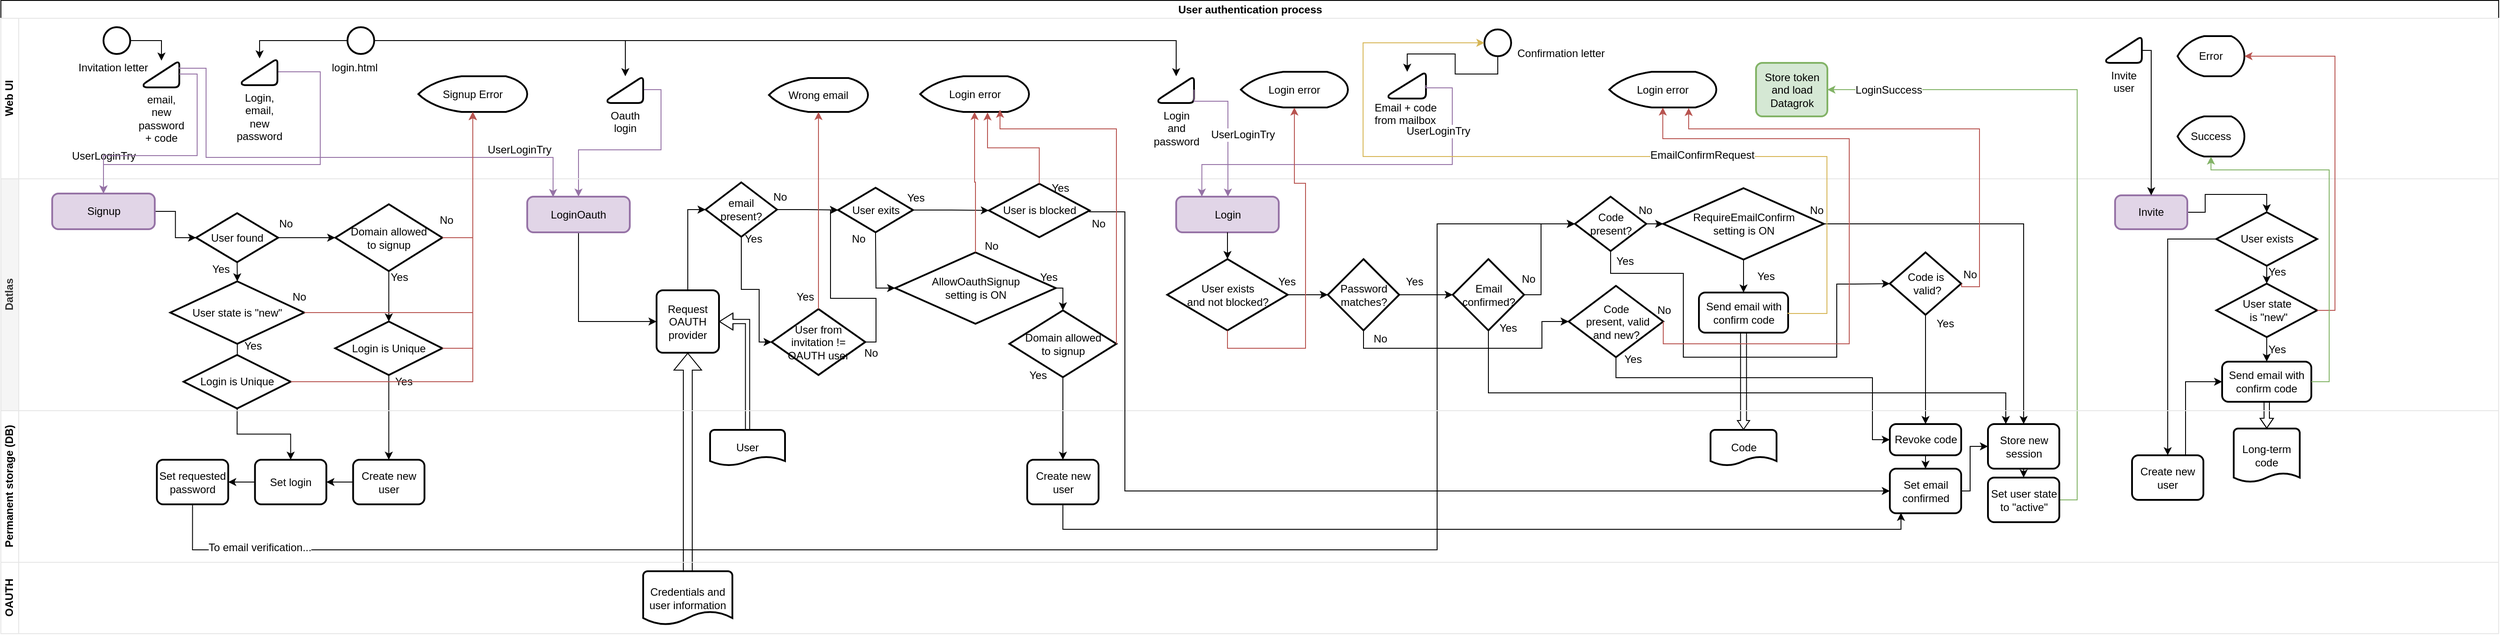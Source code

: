 <mxfile version="11.2.3" type="device" pages="1"><diagram id="30E5gdnTYQODTSzQBsx7" name="Page-1"><mxGraphModel dx="2262" dy="2509" grid="1" gridSize="10" guides="1" tooltips="1" connect="1" arrows="1" fold="1" page="1" pageScale="1" pageWidth="827" pageHeight="1169" math="0" shadow="0"><root><mxCell id="0"/><mxCell id="1" parent="0"/><mxCell id="bkHl1oUOKWJkQshfugv4-139" value="User authentication process" style="swimlane;html=1;childLayout=stackLayout;resizeParent=1;resizeParentMax=0;horizontal=1;startSize=20;horizontalStack=0;" vertex="1" parent="1"><mxGeometry x="10" y="-2.5" width="2800" height="710" as="geometry"/></mxCell><mxCell id="bkHl1oUOKWJkQshfugv4-172" style="edgeStyle=orthogonalEdgeStyle;rounded=0;orthogonalLoop=1;jettySize=auto;html=1;exitX=1;exitY=0.5;exitDx=0;exitDy=0;fillColor=#e1d5e7;strokeColor=#9673a6;entryX=0.5;entryY=0;entryDx=0;entryDy=0;" edge="1" parent="bkHl1oUOKWJkQshfugv4-139" source="bkHl1oUOKWJkQshfugv4-155" target="bkHl1oUOKWJkQshfugv4-170"><mxGeometry relative="1" as="geometry"><mxPoint x="780" y="220" as="targetPoint"/><Array as="points"><mxPoint x="358" y="80"/><mxPoint x="358" y="184"/><mxPoint x="115" y="184"/></Array></mxGeometry></mxCell><mxCell id="bkHl1oUOKWJkQshfugv4-215" value="UserLoginTry" style="text;html=1;resizable=0;points=[];align=center;verticalAlign=middle;labelBackgroundColor=#ffffff;" vertex="1" connectable="0" parent="bkHl1oUOKWJkQshfugv4-172"><mxGeometry x="0.498" y="-1" relative="1" as="geometry"><mxPoint x="-75.5" y="-8.5" as="offset"/></mxGeometry></mxCell><mxCell id="bkHl1oUOKWJkQshfugv4-171" style="edgeStyle=orthogonalEdgeStyle;rounded=0;orthogonalLoop=1;jettySize=auto;html=1;exitX=1;exitY=0.5;exitDx=0;exitDy=0;entryX=0.5;entryY=0;entryDx=0;entryDy=0;fillColor=#e1d5e7;strokeColor=#9673a6;" edge="1" parent="bkHl1oUOKWJkQshfugv4-139" source="bkHl1oUOKWJkQshfugv4-153" target="bkHl1oUOKWJkQshfugv4-169"><mxGeometry relative="1" as="geometry"/></mxCell><mxCell id="bkHl1oUOKWJkQshfugv4-214" value="UserLoginTry" style="text;html=1;resizable=0;points=[];align=center;verticalAlign=middle;labelBackgroundColor=#ffffff;" vertex="1" connectable="0" parent="bkHl1oUOKWJkQshfugv4-171"><mxGeometry x="0.553" y="-2" relative="1" as="geometry"><mxPoint x="-65" y="-1" as="offset"/></mxGeometry></mxCell><mxCell id="bkHl1oUOKWJkQshfugv4-550" style="edgeStyle=orthogonalEdgeStyle;rounded=0;orthogonalLoop=1;jettySize=auto;html=1;exitX=0.5;exitY=1;exitDx=0;exitDy=0;entryX=0;entryY=0.5;entryDx=0;entryDy=0;entryPerimeter=0;" edge="1" parent="bkHl1oUOKWJkQshfugv4-139" source="bkHl1oUOKWJkQshfugv4-454" target="bkHl1oUOKWJkQshfugv4-479"><mxGeometry relative="1" as="geometry"><mxPoint x="1293" y="260" as="targetPoint"/><Array as="points"><mxPoint x="215" y="616"/><mxPoint x="1610" y="616"/><mxPoint x="1610" y="251"/></Array></mxGeometry></mxCell><mxCell id="bkHl1oUOKWJkQshfugv4-791" value="To email verification..." style="text;html=1;resizable=0;points=[];align=center;verticalAlign=middle;labelBackgroundColor=#ffffff;" vertex="1" connectable="0" parent="bkHl1oUOKWJkQshfugv4-550"><mxGeometry x="-0.948" y="28" relative="1" as="geometry"><mxPoint x="75" y="25" as="offset"/></mxGeometry></mxCell><mxCell id="bkHl1oUOKWJkQshfugv4-617" style="edgeStyle=orthogonalEdgeStyle;rounded=0;orthogonalLoop=1;jettySize=auto;html=1;exitX=0.5;exitY=1;exitDx=0;exitDy=0;exitPerimeter=0;" edge="1" parent="bkHl1oUOKWJkQshfugv4-139" source="bkHl1oUOKWJkQshfugv4-613" target="bkHl1oUOKWJkQshfugv4-401"><mxGeometry relative="1" as="geometry"/></mxCell><mxCell id="bkHl1oUOKWJkQshfugv4-623" style="edgeStyle=orthogonalEdgeStyle;rounded=0;orthogonalLoop=1;jettySize=auto;html=1;exitX=0.5;exitY=1;exitDx=0;exitDy=0;exitPerimeter=0;entryX=0.5;entryY=0;entryDx=0;entryDy=0;" edge="1" parent="bkHl1oUOKWJkQshfugv4-139" source="bkHl1oUOKWJkQshfugv4-621" target="bkHl1oUOKWJkQshfugv4-618"><mxGeometry relative="1" as="geometry"/></mxCell><mxCell id="bkHl1oUOKWJkQshfugv4-258" style="edgeStyle=orthogonalEdgeStyle;rounded=0;orthogonalLoop=1;jettySize=auto;html=1;entryX=1;entryY=0.5;entryDx=0;entryDy=0;shape=flexArrow;endWidth=13.287;endSize=4.706;width=4.706;" edge="1" parent="bkHl1oUOKWJkQshfugv4-139" source="bkHl1oUOKWJkQshfugv4-257" target="bkHl1oUOKWJkQshfugv4-320"><mxGeometry relative="1" as="geometry"><mxPoint x="970.5" y="420" as="sourcePoint"/><Array as="points"><mxPoint x="837" y="360"/></Array></mxGeometry></mxCell><mxCell id="bkHl1oUOKWJkQshfugv4-652" style="edgeStyle=orthogonalEdgeStyle;rounded=0;orthogonalLoop=1;jettySize=auto;html=1;exitX=0.5;exitY=1;exitDx=0;exitDy=0;exitPerimeter=0;entryX=0.5;entryY=0;entryDx=0;entryDy=0;" edge="1" parent="bkHl1oUOKWJkQshfugv4-139" source="bkHl1oUOKWJkQshfugv4-650" target="bkHl1oUOKWJkQshfugv4-332"><mxGeometry relative="1" as="geometry"/></mxCell><mxCell id="bkHl1oUOKWJkQshfugv4-324" style="edgeStyle=orthogonalEdgeStyle;rounded=0;orthogonalLoop=1;jettySize=auto;html=1;entryX=0.5;entryY=1;entryDx=0;entryDy=0;shape=flexArrow;" edge="1" parent="bkHl1oUOKWJkQshfugv4-139" source="bkHl1oUOKWJkQshfugv4-323" target="bkHl1oUOKWJkQshfugv4-320"><mxGeometry relative="1" as="geometry"/></mxCell><mxCell id="bkHl1oUOKWJkQshfugv4-140" value="Web UI" style="swimlane;html=1;startSize=20;horizontal=0;strokeColor=#E6E6E6;" vertex="1" parent="bkHl1oUOKWJkQshfugv4-139"><mxGeometry y="20" width="2800" height="180" as="geometry"/></mxCell><mxCell id="bkHl1oUOKWJkQshfugv4-151" style="edgeStyle=orthogonalEdgeStyle;rounded=0;orthogonalLoop=1;jettySize=auto;html=1;exitX=1;exitY=0.5;exitDx=0;exitDy=0;exitPerimeter=0;entryX=0.5;entryY=0;entryDx=0;entryDy=0;" edge="1" parent="bkHl1oUOKWJkQshfugv4-140" source="bkHl1oUOKWJkQshfugv4-148" target="bkHl1oUOKWJkQshfugv4-152"><mxGeometry relative="1" as="geometry"><mxPoint x="549" y="75" as="targetPoint"/></mxGeometry></mxCell><mxCell id="bkHl1oUOKWJkQshfugv4-159" style="edgeStyle=orthogonalEdgeStyle;rounded=0;orthogonalLoop=1;jettySize=auto;html=1;exitX=1;exitY=0.5;exitDx=0;exitDy=0;exitPerimeter=0;" edge="1" parent="bkHl1oUOKWJkQshfugv4-140" source="bkHl1oUOKWJkQshfugv4-148" target="bkHl1oUOKWJkQshfugv4-153"><mxGeometry relative="1" as="geometry"/></mxCell><mxCell id="bkHl1oUOKWJkQshfugv4-634" style="edgeStyle=orthogonalEdgeStyle;rounded=0;orthogonalLoop=1;jettySize=auto;html=1;exitX=0;exitY=0.5;exitDx=0;exitDy=0;exitPerimeter=0;entryX=0.5;entryY=0;entryDx=0;entryDy=0;" edge="1" parent="bkHl1oUOKWJkQshfugv4-140" source="bkHl1oUOKWJkQshfugv4-148" target="bkHl1oUOKWJkQshfugv4-155"><mxGeometry relative="1" as="geometry"/></mxCell><mxCell id="bkHl1oUOKWJkQshfugv4-148" value="" style="strokeWidth=2;html=1;shape=mxgraph.flowchart.start_2;whiteSpace=wrap;" vertex="1" parent="bkHl1oUOKWJkQshfugv4-140"><mxGeometry x="388.5" y="10" width="30" height="30" as="geometry"/></mxCell><mxCell id="bkHl1oUOKWJkQshfugv4-152" value="Login and password" style="verticalLabelPosition=bottom;verticalAlign=top;html=1;strokeWidth=2;shape=manualInput;whiteSpace=wrap;rounded=1;size=26;arcSize=11;" vertex="1" parent="bkHl1oUOKWJkQshfugv4-140"><mxGeometry x="1297.5" y="65" width="40" height="30" as="geometry"/></mxCell><mxCell id="bkHl1oUOKWJkQshfugv4-149" value="login.html" style="text;html=1;resizable=0;points=[];autosize=1;align=left;verticalAlign=top;spacingTop=-4;" vertex="1" parent="bkHl1oUOKWJkQshfugv4-140"><mxGeometry x="368.5" y="45" width="70" height="20" as="geometry"/></mxCell><mxCell id="bkHl1oUOKWJkQshfugv4-153" value="Oauth login" style="verticalLabelPosition=bottom;verticalAlign=top;html=1;strokeWidth=2;shape=manualInput;whiteSpace=wrap;rounded=1;size=26;arcSize=11;" vertex="1" parent="bkHl1oUOKWJkQshfugv4-140"><mxGeometry x="680" y="65" width="40" height="30" as="geometry"/></mxCell><mxCell id="bkHl1oUOKWJkQshfugv4-155" value="Login, email, new password" style="verticalLabelPosition=bottom;verticalAlign=top;html=1;strokeWidth=2;shape=manualInput;whiteSpace=wrap;rounded=1;size=26;arcSize=11;" vertex="1" parent="bkHl1oUOKWJkQshfugv4-140"><mxGeometry x="270" y="45" width="40" height="30" as="geometry"/></mxCell><mxCell id="bkHl1oUOKWJkQshfugv4-182" value="Store token and load Datagrok" style="rounded=1;whiteSpace=wrap;html=1;absoluteArcSize=1;arcSize=14;strokeWidth=2;fillColor=#d5e8d4;strokeColor=#82b366;" vertex="1" parent="bkHl1oUOKWJkQshfugv4-140"><mxGeometry x="1967.5" y="50" width="80" height="60" as="geometry"/></mxCell><mxCell id="bkHl1oUOKWJkQshfugv4-195" value="" style="verticalLabelPosition=bottom;verticalAlign=top;html=1;strokeWidth=2;shape=manualInput;whiteSpace=wrap;rounded=1;size=26;arcSize=11;" vertex="1" parent="bkHl1oUOKWJkQshfugv4-140"><mxGeometry x="1555.5" y="60" width="42" height="30" as="geometry"/></mxCell><mxCell id="bkHl1oUOKWJkQshfugv4-196" value="Email + code&lt;br&gt;from mailbox" style="text;html=1;resizable=0;points=[];autosize=1;align=left;verticalAlign=top;spacingTop=-4;" vertex="1" parent="bkHl1oUOKWJkQshfugv4-140"><mxGeometry x="1537.5" y="90" width="90" height="30" as="geometry"/></mxCell><mxCell id="bkHl1oUOKWJkQshfugv4-566" value="Invite user" style="verticalLabelPosition=bottom;verticalAlign=top;html=1;strokeWidth=2;shape=manualInput;whiteSpace=wrap;rounded=1;size=26;arcSize=11;" vertex="1" parent="bkHl1oUOKWJkQshfugv4-140"><mxGeometry x="2360" y="20" width="40" height="30" as="geometry"/></mxCell><mxCell id="bkHl1oUOKWJkQshfugv4-575" value="Error" style="strokeWidth=2;html=1;shape=mxgraph.flowchart.display;whiteSpace=wrap;" vertex="1" parent="bkHl1oUOKWJkQshfugv4-140"><mxGeometry x="2440" y="20" width="75" height="45" as="geometry"/></mxCell><mxCell id="bkHl1oUOKWJkQshfugv4-587" value="Success" style="strokeWidth=2;html=1;shape=mxgraph.flowchart.display;whiteSpace=wrap;" vertex="1" parent="bkHl1oUOKWJkQshfugv4-140"><mxGeometry x="2440" y="110" width="75" height="45" as="geometry"/></mxCell><mxCell id="bkHl1oUOKWJkQshfugv4-630" value="email, new password + code" style="verticalLabelPosition=bottom;verticalAlign=top;html=1;strokeWidth=2;shape=manualInput;whiteSpace=wrap;rounded=1;size=26;arcSize=11;" vertex="1" parent="bkHl1oUOKWJkQshfugv4-140"><mxGeometry x="160" y="47.5" width="40" height="30" as="geometry"/></mxCell><mxCell id="bkHl1oUOKWJkQshfugv4-635" style="edgeStyle=orthogonalEdgeStyle;rounded=0;orthogonalLoop=1;jettySize=auto;html=1;exitX=1;exitY=0.5;exitDx=0;exitDy=0;exitPerimeter=0;entryX=0.5;entryY=0;entryDx=0;entryDy=0;" edge="1" parent="bkHl1oUOKWJkQshfugv4-140" source="bkHl1oUOKWJkQshfugv4-631" target="bkHl1oUOKWJkQshfugv4-630"><mxGeometry relative="1" as="geometry"/></mxCell><mxCell id="bkHl1oUOKWJkQshfugv4-631" value="" style="strokeWidth=2;html=1;shape=mxgraph.flowchart.start_2;whiteSpace=wrap;" vertex="1" parent="bkHl1oUOKWJkQshfugv4-140"><mxGeometry x="115" y="10" width="30" height="30" as="geometry"/></mxCell><mxCell id="bkHl1oUOKWJkQshfugv4-632" value="Invitation letter" style="text;html=1;resizable=0;points=[];autosize=1;align=left;verticalAlign=top;spacingTop=-4;" vertex="1" parent="bkHl1oUOKWJkQshfugv4-140"><mxGeometry x="85" y="45" width="90" height="20" as="geometry"/></mxCell><mxCell id="bkHl1oUOKWJkQshfugv4-645" style="edgeStyle=orthogonalEdgeStyle;rounded=0;orthogonalLoop=1;jettySize=auto;html=1;exitX=0.5;exitY=1;exitDx=0;exitDy=0;exitPerimeter=0;entryX=0.5;entryY=0;entryDx=0;entryDy=0;" edge="1" parent="bkHl1oUOKWJkQshfugv4-140" source="bkHl1oUOKWJkQshfugv4-642" target="bkHl1oUOKWJkQshfugv4-195"><mxGeometry relative="1" as="geometry"/></mxCell><mxCell id="bkHl1oUOKWJkQshfugv4-642" value="" style="strokeWidth=2;html=1;shape=mxgraph.flowchart.start_2;whiteSpace=wrap;" vertex="1" parent="bkHl1oUOKWJkQshfugv4-140"><mxGeometry x="1663" y="12.5" width="30" height="30" as="geometry"/></mxCell><mxCell id="bkHl1oUOKWJkQshfugv4-768" value="Signup Error" style="strokeWidth=2;html=1;shape=mxgraph.flowchart.display;whiteSpace=wrap;" vertex="1" parent="bkHl1oUOKWJkQshfugv4-140"><mxGeometry x="468" y="65" width="122" height="40" as="geometry"/></mxCell><mxCell id="bkHl1oUOKWJkQshfugv4-779" value="Wrong email" style="strokeWidth=2;html=1;shape=mxgraph.flowchart.display;whiteSpace=wrap;" vertex="1" parent="bkHl1oUOKWJkQshfugv4-140"><mxGeometry x="861" y="67" width="111" height="38" as="geometry"/></mxCell><mxCell id="bkHl1oUOKWJkQshfugv4-781" value="Login error" style="strokeWidth=2;html=1;shape=mxgraph.flowchart.display;whiteSpace=wrap;" vertex="1" parent="bkHl1oUOKWJkQshfugv4-140"><mxGeometry x="1030.5" y="65" width="122" height="40" as="geometry"/></mxCell><mxCell id="bkHl1oUOKWJkQshfugv4-784" value="Login error" style="strokeWidth=2;html=1;shape=mxgraph.flowchart.display;whiteSpace=wrap;" vertex="1" parent="bkHl1oUOKWJkQshfugv4-140"><mxGeometry x="1803" y="60" width="120" height="40" as="geometry"/></mxCell><mxCell id="bkHl1oUOKWJkQshfugv4-789" value="Login error" style="strokeWidth=2;html=1;shape=mxgraph.flowchart.display;whiteSpace=wrap;" vertex="1" parent="bkHl1oUOKWJkQshfugv4-140"><mxGeometry x="1390" y="60" width="120" height="40" as="geometry"/></mxCell><mxCell id="bkHl1oUOKWJkQshfugv4-141" value="Datlas" style="swimlane;html=1;startSize=20;horizontal=0;strokeColor=#E6E6E6;fillColor=#f5f5f5;fontColor=#333333;" vertex="1" parent="bkHl1oUOKWJkQshfugv4-139"><mxGeometry y="200" width="2800" height="260" as="geometry"/></mxCell><mxCell id="bkHl1oUOKWJkQshfugv4-168" value="Login" style="rounded=1;whiteSpace=wrap;html=1;absoluteArcSize=1;arcSize=14;strokeWidth=2;fillColor=#e1d5e7;strokeColor=#9673a6;" vertex="1" parent="bkHl1oUOKWJkQshfugv4-141"><mxGeometry x="1317.5" y="20" width="115" height="40" as="geometry"/></mxCell><mxCell id="bkHl1oUOKWJkQshfugv4-773" style="edgeStyle=orthogonalEdgeStyle;rounded=0;orthogonalLoop=1;jettySize=auto;html=1;exitX=0.5;exitY=1;exitDx=0;exitDy=0;entryX=0;entryY=0.5;entryDx=0;entryDy=0;" edge="1" parent="bkHl1oUOKWJkQshfugv4-141" source="bkHl1oUOKWJkQshfugv4-169" target="bkHl1oUOKWJkQshfugv4-320"><mxGeometry relative="1" as="geometry"/></mxCell><mxCell id="bkHl1oUOKWJkQshfugv4-169" value="LoginOauth" style="rounded=1;whiteSpace=wrap;html=1;absoluteArcSize=1;arcSize=14;strokeWidth=2;fillColor=#e1d5e7;strokeColor=#9673a6;" vertex="1" parent="bkHl1oUOKWJkQshfugv4-141"><mxGeometry x="590" y="20" width="115" height="40" as="geometry"/></mxCell><mxCell id="bkHl1oUOKWJkQshfugv4-767" style="edgeStyle=orthogonalEdgeStyle;rounded=0;orthogonalLoop=1;jettySize=auto;html=1;exitX=1;exitY=0.5;exitDx=0;exitDy=0;entryX=0;entryY=0.5;entryDx=0;entryDy=0;entryPerimeter=0;" edge="1" parent="bkHl1oUOKWJkQshfugv4-141" source="bkHl1oUOKWJkQshfugv4-170" target="bkHl1oUOKWJkQshfugv4-352"><mxGeometry relative="1" as="geometry"/></mxCell><mxCell id="bkHl1oUOKWJkQshfugv4-170" value="Signup" style="rounded=1;whiteSpace=wrap;html=1;absoluteArcSize=1;arcSize=14;strokeWidth=2;fillColor=#e1d5e7;strokeColor=#9673a6;" vertex="1" parent="bkHl1oUOKWJkQshfugv4-141"><mxGeometry x="57.5" y="16.5" width="115" height="40" as="geometry"/></mxCell><mxCell id="bkHl1oUOKWJkQshfugv4-557" style="edgeStyle=orthogonalEdgeStyle;rounded=0;orthogonalLoop=1;jettySize=auto;html=1;entryX=0.5;entryY=0;entryDx=0;entryDy=0;" edge="1" parent="bkHl1oUOKWJkQshfugv4-141" source="bkHl1oUOKWJkQshfugv4-175" target="bkHl1oUOKWJkQshfugv4-181"><mxGeometry relative="1" as="geometry"/></mxCell><mxCell id="bkHl1oUOKWJkQshfugv4-175" value="RequireEmailConfirm&lt;br&gt;setting is ON" style="strokeWidth=2;html=1;shape=mxgraph.flowchart.decision;whiteSpace=wrap;" vertex="1" parent="bkHl1oUOKWJkQshfugv4-141"><mxGeometry x="1863.5" y="10.5" width="180" height="80" as="geometry"/></mxCell><mxCell id="bkHl1oUOKWJkQshfugv4-181" value="Send email with confirm code" style="rounded=1;whiteSpace=wrap;html=1;absoluteArcSize=1;arcSize=14;strokeWidth=2;" vertex="1" parent="bkHl1oUOKWJkQshfugv4-141"><mxGeometry x="1903.5" y="127.5" width="100" height="45" as="geometry"/></mxCell><mxCell id="bkHl1oUOKWJkQshfugv4-206" value="No" style="text;html=1;resizable=0;points=[];autosize=1;align=left;verticalAlign=top;spacingTop=-4;" vertex="1" parent="bkHl1oUOKWJkQshfugv4-141"><mxGeometry x="2025.5" y="25.5" width="30" height="20" as="geometry"/></mxCell><mxCell id="bkHl1oUOKWJkQshfugv4-243" style="edgeStyle=orthogonalEdgeStyle;rounded=0;orthogonalLoop=1;jettySize=auto;html=1;exitX=1;exitY=0.5;exitDx=0;exitDy=0;exitPerimeter=0;entryX=0;entryY=0.5;entryDx=0;entryDy=0;entryPerimeter=0;" edge="1" parent="bkHl1oUOKWJkQshfugv4-141" source="bkHl1oUOKWJkQshfugv4-173" target="bkHl1oUOKWJkQshfugv4-242"><mxGeometry relative="1" as="geometry"/></mxCell><mxCell id="bkHl1oUOKWJkQshfugv4-173" value="User exists&lt;br&gt;and not blocked?" style="strokeWidth=2;html=1;shape=mxgraph.flowchart.decision;whiteSpace=wrap;" vertex="1" parent="bkHl1oUOKWJkQshfugv4-141"><mxGeometry x="1307.5" y="90" width="135" height="80" as="geometry"/></mxCell><mxCell id="bkHl1oUOKWJkQshfugv4-174" style="edgeStyle=orthogonalEdgeStyle;rounded=0;orthogonalLoop=1;jettySize=auto;html=1;exitX=0.5;exitY=1;exitDx=0;exitDy=0;entryX=0.5;entryY=0;entryDx=0;entryDy=0;entryPerimeter=0;" edge="1" parent="bkHl1oUOKWJkQshfugv4-141" source="bkHl1oUOKWJkQshfugv4-168" target="bkHl1oUOKWJkQshfugv4-173"><mxGeometry relative="1" as="geometry"/></mxCell><mxCell id="bkHl1oUOKWJkQshfugv4-640" style="edgeStyle=orthogonalEdgeStyle;rounded=0;orthogonalLoop=1;jettySize=auto;html=1;exitX=1;exitY=0.5;exitDx=0;exitDy=0;exitPerimeter=0;entryX=0;entryY=0.5;entryDx=0;entryDy=0;entryPerimeter=0;" edge="1" parent="bkHl1oUOKWJkQshfugv4-141" source="bkHl1oUOKWJkQshfugv4-224" target="bkHl1oUOKWJkQshfugv4-479"><mxGeometry relative="1" as="geometry"><Array as="points"><mxPoint x="1726.5" y="130"/><mxPoint x="1726.5" y="50"/></Array></mxGeometry></mxCell><mxCell id="bkHl1oUOKWJkQshfugv4-224" value="Email&lt;br&gt;confirmed?" style="strokeWidth=2;html=1;shape=mxgraph.flowchart.decision;whiteSpace=wrap;" vertex="1" parent="bkHl1oUOKWJkQshfugv4-141"><mxGeometry x="1627.5" y="90" width="80" height="80" as="geometry"/></mxCell><mxCell id="bkHl1oUOKWJkQshfugv4-227" value="No" style="text;html=1;resizable=0;points=[];autosize=1;align=left;verticalAlign=top;spacingTop=-4;" vertex="1" parent="bkHl1oUOKWJkQshfugv4-141"><mxGeometry x="1703" y="102.5" width="30" height="20" as="geometry"/></mxCell><mxCell id="bkHl1oUOKWJkQshfugv4-244" style="edgeStyle=orthogonalEdgeStyle;rounded=0;orthogonalLoop=1;jettySize=auto;html=1;exitX=1;exitY=0.5;exitDx=0;exitDy=0;exitPerimeter=0;entryX=0;entryY=0.5;entryDx=0;entryDy=0;entryPerimeter=0;" edge="1" parent="bkHl1oUOKWJkQshfugv4-141" source="bkHl1oUOKWJkQshfugv4-242" target="bkHl1oUOKWJkQshfugv4-224"><mxGeometry relative="1" as="geometry"/></mxCell><mxCell id="bkHl1oUOKWJkQshfugv4-561" style="edgeStyle=orthogonalEdgeStyle;rounded=0;orthogonalLoop=1;jettySize=auto;html=1;exitX=0.5;exitY=1;exitDx=0;exitDy=0;exitPerimeter=0;entryX=0;entryY=0.5;entryDx=0;entryDy=0;entryPerimeter=0;" edge="1" parent="bkHl1oUOKWJkQshfugv4-141" source="bkHl1oUOKWJkQshfugv4-242" target="bkHl1oUOKWJkQshfugv4-560"><mxGeometry relative="1" as="geometry"><Array as="points"><mxPoint x="1527.5" y="190"/><mxPoint x="1727.5" y="190"/><mxPoint x="1727.5" y="160"/></Array></mxGeometry></mxCell><mxCell id="bkHl1oUOKWJkQshfugv4-242" value="Password matches?" style="strokeWidth=2;html=1;shape=mxgraph.flowchart.decision;whiteSpace=wrap;" vertex="1" parent="bkHl1oUOKWJkQshfugv4-141"><mxGeometry x="1487.5" y="90" width="80" height="80" as="geometry"/></mxCell><mxCell id="bkHl1oUOKWJkQshfugv4-200" value="Code is&lt;br&gt;&amp;nbsp;valid?" style="strokeWidth=2;html=1;shape=mxgraph.flowchart.decision;whiteSpace=wrap;" vertex="1" parent="bkHl1oUOKWJkQshfugv4-141"><mxGeometry x="2117.5" y="82.5" width="80" height="70" as="geometry"/></mxCell><mxCell id="bkHl1oUOKWJkQshfugv4-207" value="Yes" style="text;html=1;resizable=0;points=[];autosize=1;align=left;verticalAlign=top;spacingTop=-4;" vertex="1" parent="bkHl1oUOKWJkQshfugv4-141"><mxGeometry x="2167.5" y="152.5" width="40" height="20" as="geometry"/></mxCell><mxCell id="bkHl1oUOKWJkQshfugv4-211" value="No" style="text;html=1;resizable=0;points=[];autosize=1;align=left;verticalAlign=top;spacingTop=-4;" vertex="1" parent="bkHl1oUOKWJkQshfugv4-141"><mxGeometry x="2197.5" y="97.5" width="30" height="20" as="geometry"/></mxCell><mxCell id="bkHl1oUOKWJkQshfugv4-250" value="Yes" style="text;html=1;resizable=0;points=[];autosize=1;align=left;verticalAlign=top;spacingTop=-4;" vertex="1" parent="bkHl1oUOKWJkQshfugv4-141"><mxGeometry x="1678" y="157.5" width="40" height="20" as="geometry"/></mxCell><mxCell id="bkHl1oUOKWJkQshfugv4-251" value="Yes" style="text;html=1;resizable=0;points=[];autosize=1;align=left;verticalAlign=top;spacingTop=-4;" vertex="1" parent="bkHl1oUOKWJkQshfugv4-141"><mxGeometry x="1572.5" y="105" width="40" height="20" as="geometry"/></mxCell><mxCell id="bkHl1oUOKWJkQshfugv4-252" value="Yes" style="text;html=1;resizable=0;points=[];autosize=1;align=left;verticalAlign=top;spacingTop=-4;" vertex="1" parent="bkHl1oUOKWJkQshfugv4-141"><mxGeometry x="1430" y="105" width="40" height="20" as="geometry"/></mxCell><mxCell id="bkHl1oUOKWJkQshfugv4-329" style="edgeStyle=orthogonalEdgeStyle;rounded=0;orthogonalLoop=1;jettySize=auto;html=1;exitX=0.5;exitY=1;exitDx=0;exitDy=0;exitPerimeter=0;entryX=0;entryY=0.5;entryDx=0;entryDy=0;entryPerimeter=0;" edge="1" parent="bkHl1oUOKWJkQshfugv4-141" source="bkHl1oUOKWJkQshfugv4-253" target="bkHl1oUOKWJkQshfugv4-328"><mxGeometry relative="1" as="geometry"><Array as="points"><mxPoint x="981" y="65"/><mxPoint x="981" y="123"/></Array></mxGeometry></mxCell><mxCell id="bkHl1oUOKWJkQshfugv4-657" style="edgeStyle=orthogonalEdgeStyle;rounded=0;orthogonalLoop=1;jettySize=auto;html=1;exitX=1;exitY=0.5;exitDx=0;exitDy=0;exitPerimeter=0;entryX=0;entryY=0.5;entryDx=0;entryDy=0;entryPerimeter=0;" edge="1" parent="bkHl1oUOKWJkQshfugv4-141" source="bkHl1oUOKWJkQshfugv4-253" target="bkHl1oUOKWJkQshfugv4-288"><mxGeometry relative="1" as="geometry"/></mxCell><mxCell id="bkHl1oUOKWJkQshfugv4-253" value="User exits" style="strokeWidth=2;html=1;shape=mxgraph.flowchart.decision;whiteSpace=wrap;" vertex="1" parent="bkHl1oUOKWJkQshfugv4-141"><mxGeometry x="938.5" y="10" width="84" height="50" as="geometry"/></mxCell><mxCell id="bkHl1oUOKWJkQshfugv4-288" value="User is blocked" style="strokeWidth=2;html=1;shape=mxgraph.flowchart.decision;whiteSpace=wrap;" vertex="1" parent="bkHl1oUOKWJkQshfugv4-141"><mxGeometry x="1107.5" y="5.5" width="113" height="60" as="geometry"/></mxCell><mxCell id="bkHl1oUOKWJkQshfugv4-290" value="Yes" style="text;html=1;resizable=0;points=[];autosize=1;align=left;verticalAlign=top;spacingTop=-4;" vertex="1" parent="bkHl1oUOKWJkQshfugv4-141"><mxGeometry x="1013.5" y="11" width="40" height="20" as="geometry"/></mxCell><mxCell id="bkHl1oUOKWJkQshfugv4-319" value="Yes" style="text;html=1;resizable=0;points=[];autosize=1;align=left;verticalAlign=top;spacingTop=-4;" vertex="1" parent="bkHl1oUOKWJkQshfugv4-141"><mxGeometry x="1175.5" width="40" height="20" as="geometry"/></mxCell><mxCell id="bkHl1oUOKWJkQshfugv4-659" style="edgeStyle=orthogonalEdgeStyle;rounded=0;orthogonalLoop=1;jettySize=auto;html=1;exitX=0.5;exitY=0;exitDx=0;exitDy=0;entryX=0;entryY=0.5;entryDx=0;entryDy=0;entryPerimeter=0;" edge="1" parent="bkHl1oUOKWJkQshfugv4-141" source="bkHl1oUOKWJkQshfugv4-320" target="bkHl1oUOKWJkQshfugv4-658"><mxGeometry relative="1" as="geometry"/></mxCell><mxCell id="bkHl1oUOKWJkQshfugv4-320" value="Request OAUTH provider" style="rounded=1;whiteSpace=wrap;html=1;absoluteArcSize=1;arcSize=14;strokeWidth=2;" vertex="1" parent="bkHl1oUOKWJkQshfugv4-141"><mxGeometry x="735" y="125" width="70" height="70" as="geometry"/></mxCell><mxCell id="bkHl1oUOKWJkQshfugv4-328" value="AllowOauthSignup &lt;br&gt;setting is ON" style="strokeWidth=2;html=1;shape=mxgraph.flowchart.decision;whiteSpace=wrap;" vertex="1" parent="bkHl1oUOKWJkQshfugv4-141"><mxGeometry x="1002.5" y="82.5" width="180" height="80" as="geometry"/></mxCell><mxCell id="bkHl1oUOKWJkQshfugv4-331" value="No" style="text;html=1;resizable=0;points=[];autosize=1;align=left;verticalAlign=top;spacingTop=-4;" vertex="1" parent="bkHl1oUOKWJkQshfugv4-141"><mxGeometry x="1220.5" y="40" width="30" height="20" as="geometry"/></mxCell><mxCell id="bkHl1oUOKWJkQshfugv4-336" value="Yes" style="text;html=1;resizable=0;points=[];autosize=1;align=left;verticalAlign=top;spacingTop=-4;" vertex="1" parent="bkHl1oUOKWJkQshfugv4-141"><mxGeometry x="1162.5" y="100" width="40" height="20" as="geometry"/></mxCell><mxCell id="bkHl1oUOKWJkQshfugv4-337" value="No" style="text;html=1;resizable=0;points=[];autosize=1;align=left;verticalAlign=top;spacingTop=-4;" vertex="1" parent="bkHl1oUOKWJkQshfugv4-141"><mxGeometry x="1100.5" y="65" width="30" height="20" as="geometry"/></mxCell><mxCell id="bkHl1oUOKWJkQshfugv4-614" style="edgeStyle=orthogonalEdgeStyle;rounded=0;orthogonalLoop=1;jettySize=auto;html=1;exitX=0.5;exitY=1;exitDx=0;exitDy=0;exitPerimeter=0;entryX=0.5;entryY=0;entryDx=0;entryDy=0;entryPerimeter=0;" edge="1" parent="bkHl1oUOKWJkQshfugv4-141" source="bkHl1oUOKWJkQshfugv4-349" target="bkHl1oUOKWJkQshfugv4-613"><mxGeometry relative="1" as="geometry"/></mxCell><mxCell id="bkHl1oUOKWJkQshfugv4-349" value="Domain allowed&lt;br&gt;to signup" style="strokeWidth=2;html=1;shape=mxgraph.flowchart.decision;whiteSpace=wrap;" vertex="1" parent="bkHl1oUOKWJkQshfugv4-141"><mxGeometry x="374.833" y="28.5" width="120" height="75" as="geometry"/></mxCell><mxCell id="bkHl1oUOKWJkQshfugv4-552" style="edgeStyle=orthogonalEdgeStyle;rounded=0;orthogonalLoop=1;jettySize=auto;html=1;exitX=0.5;exitY=1;exitDx=0;exitDy=0;exitPerimeter=0;entryX=0.5;entryY=0;entryDx=0;entryDy=0;entryPerimeter=0;" edge="1" parent="bkHl1oUOKWJkQshfugv4-141" source="bkHl1oUOKWJkQshfugv4-352" target="bkHl1oUOKWJkQshfugv4-397"><mxGeometry relative="1" as="geometry"/></mxCell><mxCell id="bkHl1oUOKWJkQshfugv4-607" style="edgeStyle=orthogonalEdgeStyle;rounded=0;orthogonalLoop=1;jettySize=auto;html=1;exitX=1;exitY=0.5;exitDx=0;exitDy=0;exitPerimeter=0;entryX=0;entryY=0.5;entryDx=0;entryDy=0;entryPerimeter=0;" edge="1" parent="bkHl1oUOKWJkQshfugv4-141" source="bkHl1oUOKWJkQshfugv4-352" target="bkHl1oUOKWJkQshfugv4-349"><mxGeometry relative="1" as="geometry"/></mxCell><mxCell id="bkHl1oUOKWJkQshfugv4-352" value="User found" style="strokeWidth=2;html=1;shape=mxgraph.flowchart.decision;whiteSpace=wrap;" vertex="1" parent="bkHl1oUOKWJkQshfugv4-141"><mxGeometry x="218.833" y="38.5" width="92" height="55" as="geometry"/></mxCell><mxCell id="bkHl1oUOKWJkQshfugv4-622" style="edgeStyle=orthogonalEdgeStyle;rounded=0;orthogonalLoop=1;jettySize=auto;html=1;exitX=0.5;exitY=1;exitDx=0;exitDy=0;exitPerimeter=0;" edge="1" parent="bkHl1oUOKWJkQshfugv4-141" source="bkHl1oUOKWJkQshfugv4-397" target="bkHl1oUOKWJkQshfugv4-621"><mxGeometry relative="1" as="geometry"/></mxCell><mxCell id="bkHl1oUOKWJkQshfugv4-397" value="User state is &quot;new&quot;" style="strokeWidth=2;html=1;shape=mxgraph.flowchart.decision;whiteSpace=wrap;" vertex="1" parent="bkHl1oUOKWJkQshfugv4-141"><mxGeometry x="190" y="115" width="150" height="70" as="geometry"/></mxCell><mxCell id="bkHl1oUOKWJkQshfugv4-404" value="Yes" style="text;html=1;resizable=0;points=[];autosize=1;align=left;verticalAlign=top;spacingTop=-4;" vertex="1" parent="bkHl1oUOKWJkQshfugv4-141"><mxGeometry x="434.833" y="100" width="40" height="20" as="geometry"/></mxCell><mxCell id="bkHl1oUOKWJkQshfugv4-405" value="No" style="text;html=1;resizable=0;points=[];autosize=1;align=left;verticalAlign=top;spacingTop=-4;" vertex="1" parent="bkHl1oUOKWJkQshfugv4-141"><mxGeometry x="489.833" y="36.5" width="30" height="20" as="geometry"/></mxCell><mxCell id="bkHl1oUOKWJkQshfugv4-453" value="No" style="text;html=1;resizable=0;points=[];autosize=1;align=left;verticalAlign=top;spacingTop=-4;" vertex="1" parent="bkHl1oUOKWJkQshfugv4-141"><mxGeometry x="309.833" y="40" width="30" height="20" as="geometry"/></mxCell><mxCell id="bkHl1oUOKWJkQshfugv4-556" style="edgeStyle=orthogonalEdgeStyle;rounded=0;orthogonalLoop=1;jettySize=auto;html=1;exitX=0.5;exitY=1;exitDx=0;exitDy=0;exitPerimeter=0;entryX=0;entryY=0.5;entryDx=0;entryDy=0;entryPerimeter=0;" edge="1" parent="bkHl1oUOKWJkQshfugv4-141" source="bkHl1oUOKWJkQshfugv4-479" target="bkHl1oUOKWJkQshfugv4-200"><mxGeometry relative="1" as="geometry"><mxPoint x="2077.5" y="117.5" as="targetPoint"/><Array as="points"><mxPoint x="1805" y="106"/><mxPoint x="1886" y="106"/><mxPoint x="1886" y="200"/><mxPoint x="2058" y="200"/><mxPoint x="2058" y="118"/><mxPoint x="2078" y="118"/><mxPoint x="2078" y="117"/></Array></mxGeometry></mxCell><mxCell id="bkHl1oUOKWJkQshfugv4-558" style="edgeStyle=orthogonalEdgeStyle;rounded=0;orthogonalLoop=1;jettySize=auto;html=1;exitX=1;exitY=0.5;exitDx=0;exitDy=0;exitPerimeter=0;entryX=0;entryY=0.5;entryDx=0;entryDy=0;entryPerimeter=0;" edge="1" parent="bkHl1oUOKWJkQshfugv4-141" source="bkHl1oUOKWJkQshfugv4-479" target="bkHl1oUOKWJkQshfugv4-175"><mxGeometry relative="1" as="geometry"/></mxCell><mxCell id="bkHl1oUOKWJkQshfugv4-479" value="Code present?" style="strokeWidth=2;html=1;shape=mxgraph.flowchart.decision;whiteSpace=wrap;" vertex="1" parent="bkHl1oUOKWJkQshfugv4-141"><mxGeometry x="1764.5" y="20" width="80" height="61" as="geometry"/></mxCell><mxCell id="bkHl1oUOKWJkQshfugv4-532" value="No" style="text;html=1;resizable=0;points=[];autosize=1;align=left;verticalAlign=top;spacingTop=-4;" vertex="1" parent="bkHl1oUOKWJkQshfugv4-141"><mxGeometry x="1833.5" y="25.5" width="30" height="20" as="geometry"/></mxCell><mxCell id="bkHl1oUOKWJkQshfugv4-533" value="Yes" style="text;html=1;resizable=0;points=[];autosize=1;align=left;verticalAlign=top;spacingTop=-4;" vertex="1" parent="bkHl1oUOKWJkQshfugv4-141"><mxGeometry x="1808.5" y="82.5" width="40" height="20" as="geometry"/></mxCell><mxCell id="bkHl1oUOKWJkQshfugv4-540" value="No" style="text;html=1;resizable=0;points=[];autosize=1;align=left;verticalAlign=top;spacingTop=-4;" vertex="1" parent="bkHl1oUOKWJkQshfugv4-141"><mxGeometry x="324.833" y="122.5" width="30" height="20" as="geometry"/></mxCell><mxCell id="bkHl1oUOKWJkQshfugv4-542" value="Yes" style="text;html=1;resizable=0;points=[];autosize=1;align=left;verticalAlign=top;spacingTop=-4;" vertex="1" parent="bkHl1oUOKWJkQshfugv4-141"><mxGeometry x="270.833" y="177.5" width="40" height="20" as="geometry"/></mxCell><mxCell id="bkHl1oUOKWJkQshfugv4-548" value="Yes" style="text;html=1;resizable=0;points=[];autosize=1;align=left;verticalAlign=top;spacingTop=-4;" vertex="1" parent="bkHl1oUOKWJkQshfugv4-141"><mxGeometry x="234.833" y="91" width="40" height="20" as="geometry"/></mxCell><mxCell id="bkHl1oUOKWJkQshfugv4-560" value="Code&lt;br&gt;&amp;nbsp;present, valid&lt;br&gt;and new?" style="strokeWidth=2;html=1;shape=mxgraph.flowchart.decision;whiteSpace=wrap;" vertex="1" parent="bkHl1oUOKWJkQshfugv4-141"><mxGeometry x="1757.5" y="120" width="106" height="80" as="geometry"/></mxCell><mxCell id="bkHl1oUOKWJkQshfugv4-563" value="No" style="text;html=1;resizable=0;points=[];autosize=1;align=left;verticalAlign=top;spacingTop=-4;" vertex="1" parent="bkHl1oUOKWJkQshfugv4-141"><mxGeometry x="1854.5" y="137.5" width="30" height="20" as="geometry"/></mxCell><mxCell id="bkHl1oUOKWJkQshfugv4-573" style="edgeStyle=orthogonalEdgeStyle;rounded=0;orthogonalLoop=1;jettySize=auto;html=1;exitX=0.5;exitY=1;exitDx=0;exitDy=0;exitPerimeter=0;entryX=0.5;entryY=0;entryDx=0;entryDy=0;entryPerimeter=0;" edge="1" parent="bkHl1oUOKWJkQshfugv4-141" source="bkHl1oUOKWJkQshfugv4-569" target="bkHl1oUOKWJkQshfugv4-570"><mxGeometry relative="1" as="geometry"/></mxCell><mxCell id="bkHl1oUOKWJkQshfugv4-569" value="User exists" style="strokeWidth=2;html=1;shape=mxgraph.flowchart.decision;whiteSpace=wrap;" vertex="1" parent="bkHl1oUOKWJkQshfugv4-141"><mxGeometry x="2483.5" y="37.5" width="113" height="60" as="geometry"/></mxCell><mxCell id="bkHl1oUOKWJkQshfugv4-574" style="edgeStyle=orthogonalEdgeStyle;rounded=0;orthogonalLoop=1;jettySize=auto;html=1;exitX=0.5;exitY=1;exitDx=0;exitDy=0;exitPerimeter=0;entryX=0.5;entryY=0;entryDx=0;entryDy=0;" edge="1" parent="bkHl1oUOKWJkQshfugv4-141" source="bkHl1oUOKWJkQshfugv4-570" target="bkHl1oUOKWJkQshfugv4-571"><mxGeometry relative="1" as="geometry"/></mxCell><mxCell id="bkHl1oUOKWJkQshfugv4-570" value="User state&lt;br&gt;&amp;nbsp;is &quot;new&quot;" style="strokeWidth=2;html=1;shape=mxgraph.flowchart.decision;whiteSpace=wrap;" vertex="1" parent="bkHl1oUOKWJkQshfugv4-141"><mxGeometry x="2483.5" y="117.5" width="113" height="60" as="geometry"/></mxCell><mxCell id="bkHl1oUOKWJkQshfugv4-571" value="Send email with confirm code" style="rounded=1;whiteSpace=wrap;html=1;absoluteArcSize=1;arcSize=14;strokeWidth=2;" vertex="1" parent="bkHl1oUOKWJkQshfugv4-141"><mxGeometry x="2490" y="205" width="100" height="45" as="geometry"/></mxCell><mxCell id="bkHl1oUOKWJkQshfugv4-578" value="Yes" style="text;html=1;resizable=0;points=[];autosize=1;align=left;verticalAlign=top;spacingTop=-4;" vertex="1" parent="bkHl1oUOKWJkQshfugv4-141"><mxGeometry x="2540" y="94" width="40" height="20" as="geometry"/></mxCell><mxCell id="bkHl1oUOKWJkQshfugv4-579" value="Yes" style="text;html=1;resizable=0;points=[];autosize=1;align=left;verticalAlign=top;spacingTop=-4;" vertex="1" parent="bkHl1oUOKWJkQshfugv4-141"><mxGeometry x="2540" y="181.5" width="40" height="20" as="geometry"/></mxCell><mxCell id="bkHl1oUOKWJkQshfugv4-591" style="edgeStyle=orthogonalEdgeStyle;rounded=0;orthogonalLoop=1;jettySize=auto;html=1;exitX=1;exitY=0.5;exitDx=0;exitDy=0;entryX=0.5;entryY=0;entryDx=0;entryDy=0;entryPerimeter=0;" edge="1" parent="bkHl1oUOKWJkQshfugv4-141" source="bkHl1oUOKWJkQshfugv4-590" target="bkHl1oUOKWJkQshfugv4-569"><mxGeometry relative="1" as="geometry"/></mxCell><mxCell id="bkHl1oUOKWJkQshfugv4-590" value="Invite" style="rounded=1;whiteSpace=wrap;html=1;absoluteArcSize=1;arcSize=14;strokeWidth=2;fillColor=#e1d5e7;strokeColor=#9673a6;" vertex="1" parent="bkHl1oUOKWJkQshfugv4-141"><mxGeometry x="2370" y="18.5" width="81" height="38" as="geometry"/></mxCell><mxCell id="bkHl1oUOKWJkQshfugv4-609" value="Yes" style="text;html=1;resizable=0;points=[];autosize=1;align=left;verticalAlign=top;spacingTop=-4;" vertex="1" parent="bkHl1oUOKWJkQshfugv4-141"><mxGeometry x="1817.5" y="192.5" width="40" height="20" as="geometry"/></mxCell><mxCell id="bkHl1oUOKWJkQshfugv4-613" value="Login is Unique" style="strokeWidth=2;html=1;shape=mxgraph.flowchart.decision;whiteSpace=wrap;" vertex="1" parent="bkHl1oUOKWJkQshfugv4-141"><mxGeometry x="374.833" y="160" width="120" height="60" as="geometry"/></mxCell><mxCell id="bkHl1oUOKWJkQshfugv4-616" value="Yes" style="text;html=1;resizable=0;points=[];autosize=1;align=left;verticalAlign=top;spacingTop=-4;" vertex="1" parent="bkHl1oUOKWJkQshfugv4-141"><mxGeometry x="439.833" y="217.5" width="40" height="20" as="geometry"/></mxCell><mxCell id="bkHl1oUOKWJkQshfugv4-621" value="Login is Unique" style="strokeWidth=2;html=1;shape=mxgraph.flowchart.decision;whiteSpace=wrap;" vertex="1" parent="bkHl1oUOKWJkQshfugv4-141"><mxGeometry x="204.833" y="197.5" width="120" height="60" as="geometry"/></mxCell><mxCell id="bkHl1oUOKWJkQshfugv4-650" value="Domain allowed&lt;br&gt;to signup" style="strokeWidth=2;html=1;shape=mxgraph.flowchart.decision;whiteSpace=wrap;" vertex="1" parent="bkHl1oUOKWJkQshfugv4-141"><mxGeometry x="1130.5" y="147.5" width="120" height="75" as="geometry"/></mxCell><mxCell id="bkHl1oUOKWJkQshfugv4-400" style="edgeStyle=orthogonalEdgeStyle;rounded=0;orthogonalLoop=1;jettySize=auto;html=1;entryX=0.5;entryY=0;entryDx=0;entryDy=0;exitX=1;exitY=0.5;exitDx=0;exitDy=0;exitPerimeter=0;entryPerimeter=0;" edge="1" parent="bkHl1oUOKWJkQshfugv4-141" source="bkHl1oUOKWJkQshfugv4-328" target="bkHl1oUOKWJkQshfugv4-650"><mxGeometry relative="1" as="geometry"/></mxCell><mxCell id="bkHl1oUOKWJkQshfugv4-653" value="Yes" style="text;html=1;resizable=0;points=[];autosize=1;align=left;verticalAlign=top;spacingTop=-4;" vertex="1" parent="bkHl1oUOKWJkQshfugv4-141"><mxGeometry x="1150.5" y="210" width="40" height="20" as="geometry"/></mxCell><mxCell id="bkHl1oUOKWJkQshfugv4-660" style="edgeStyle=orthogonalEdgeStyle;rounded=0;orthogonalLoop=1;jettySize=auto;html=1;exitX=1;exitY=0.5;exitDx=0;exitDy=0;exitPerimeter=0;entryX=0;entryY=0.5;entryDx=0;entryDy=0;entryPerimeter=0;" edge="1" parent="bkHl1oUOKWJkQshfugv4-141" source="bkHl1oUOKWJkQshfugv4-658" target="bkHl1oUOKWJkQshfugv4-253"><mxGeometry relative="1" as="geometry"/></mxCell><mxCell id="bkHl1oUOKWJkQshfugv4-678" style="edgeStyle=orthogonalEdgeStyle;rounded=0;orthogonalLoop=1;jettySize=auto;html=1;exitX=0.5;exitY=1;exitDx=0;exitDy=0;exitPerimeter=0;entryX=0;entryY=0.5;entryDx=0;entryDy=0;entryPerimeter=0;" edge="1" parent="bkHl1oUOKWJkQshfugv4-141" source="bkHl1oUOKWJkQshfugv4-658" target="bkHl1oUOKWJkQshfugv4-668"><mxGeometry relative="1" as="geometry"><Array as="points"><mxPoint x="830" y="124"/><mxPoint x="850" y="124"/><mxPoint x="850" y="183"/></Array></mxGeometry></mxCell><mxCell id="bkHl1oUOKWJkQshfugv4-658" value="email present?" style="strokeWidth=2;html=1;shape=mxgraph.flowchart.decision;whiteSpace=wrap;" vertex="1" parent="bkHl1oUOKWJkQshfugv4-141"><mxGeometry x="790" y="4" width="80" height="61" as="geometry"/></mxCell><mxCell id="bkHl1oUOKWJkQshfugv4-661" value="No" style="text;html=1;resizable=0;points=[];autosize=1;align=left;verticalAlign=top;spacingTop=-4;" vertex="1" parent="bkHl1oUOKWJkQshfugv4-141"><mxGeometry x="864" y="10.5" width="30" height="20" as="geometry"/></mxCell><mxCell id="bkHl1oUOKWJkQshfugv4-664" value="Yes" style="text;html=1;resizable=0;points=[];autosize=1;align=left;verticalAlign=top;spacingTop=-4;" vertex="1" parent="bkHl1oUOKWJkQshfugv4-141"><mxGeometry x="831.5" y="57.5" width="40" height="20" as="geometry"/></mxCell><mxCell id="bkHl1oUOKWJkQshfugv4-679" value="No" style="text;html=1;resizable=0;points=[];autosize=1;align=left;verticalAlign=top;spacingTop=-4;" vertex="1" parent="bkHl1oUOKWJkQshfugv4-141"><mxGeometry x="951.5" y="57.5" width="30" height="20" as="geometry"/></mxCell><mxCell id="bkHl1oUOKWJkQshfugv4-681" style="edgeStyle=orthogonalEdgeStyle;rounded=0;orthogonalLoop=1;jettySize=auto;html=1;exitX=1;exitY=0.5;exitDx=0;exitDy=0;exitPerimeter=0;entryX=0;entryY=0.5;entryDx=0;entryDy=0;entryPerimeter=0;" edge="1" parent="bkHl1oUOKWJkQshfugv4-141" source="bkHl1oUOKWJkQshfugv4-668" target="bkHl1oUOKWJkQshfugv4-253"><mxGeometry relative="1" as="geometry"><Array as="points"><mxPoint x="981" y="183"/><mxPoint x="981" y="134"/><mxPoint x="930" y="134"/><mxPoint x="930" y="35"/></Array></mxGeometry></mxCell><mxCell id="bkHl1oUOKWJkQshfugv4-668" value="User from invitation != OAUTH user" style="strokeWidth=2;html=1;shape=mxgraph.flowchart.decision;whiteSpace=wrap;" vertex="1" parent="bkHl1oUOKWJkQshfugv4-141"><mxGeometry x="864" y="146" width="105" height="74" as="geometry"/></mxCell><mxCell id="bkHl1oUOKWJkQshfugv4-682" value="Yes" style="text;html=1;resizable=0;points=[];autosize=1;align=left;verticalAlign=top;spacingTop=-4;" vertex="1" parent="bkHl1oUOKWJkQshfugv4-141"><mxGeometry x="890" y="122.5" width="40" height="20" as="geometry"/></mxCell><mxCell id="bkHl1oUOKWJkQshfugv4-765" value="No" style="text;html=1;resizable=0;points=[];autosize=1;align=left;verticalAlign=top;spacingTop=-4;" vertex="1" parent="bkHl1oUOKWJkQshfugv4-141"><mxGeometry x="965.5" y="185" width="30" height="20" as="geometry"/></mxCell><mxCell id="bkHl1oUOKWJkQshfugv4-199" style="edgeStyle=orthogonalEdgeStyle;rounded=0;orthogonalLoop=1;jettySize=auto;html=1;exitX=0.5;exitY=1;exitDx=0;exitDy=0;shape=flexArrow;width=6.667;endSize=3;endWidth=6.111;" edge="1" parent="bkHl1oUOKWJkQshfugv4-139" source="bkHl1oUOKWJkQshfugv4-181" target="bkHl1oUOKWJkQshfugv4-198"><mxGeometry relative="1" as="geometry"/></mxCell><mxCell id="bkHl1oUOKWJkQshfugv4-165" style="edgeStyle=orthogonalEdgeStyle;rounded=0;orthogonalLoop=1;jettySize=auto;html=1;exitX=1;exitY=0.5;exitDx=0;exitDy=0;fillColor=#e1d5e7;strokeColor=#9673a6;" edge="1" parent="bkHl1oUOKWJkQshfugv4-139" source="bkHl1oUOKWJkQshfugv4-152"><mxGeometry relative="1" as="geometry"><mxPoint x="1427.5" y="80" as="sourcePoint"/><mxPoint x="1375.5" y="220" as="targetPoint"/><Array as="points"><mxPoint x="1375.5" y="113"/></Array></mxGeometry></mxCell><mxCell id="bkHl1oUOKWJkQshfugv4-213" value="UserLoginTry" style="text;html=1;resizable=0;points=[];align=center;verticalAlign=middle;labelBackgroundColor=#ffffff;" vertex="1" connectable="0" parent="bkHl1oUOKWJkQshfugv4-165"><mxGeometry x="0.358" relative="1" as="geometry"><mxPoint x="16.5" y="-19" as="offset"/></mxGeometry></mxCell><mxCell id="bkHl1oUOKWJkQshfugv4-218" style="edgeStyle=orthogonalEdgeStyle;rounded=0;orthogonalLoop=1;jettySize=auto;html=1;exitX=1;exitY=0.5;exitDx=0;exitDy=0;fillColor=#e1d5e7;strokeColor=#9673a6;entryX=0.25;entryY=0;entryDx=0;entryDy=0;" edge="1" parent="bkHl1oUOKWJkQshfugv4-139" source="bkHl1oUOKWJkQshfugv4-195" target="bkHl1oUOKWJkQshfugv4-168"><mxGeometry relative="1" as="geometry"><mxPoint x="1342" y="172.5" as="targetPoint"/><Array as="points"><mxPoint x="1598" y="98"/><mxPoint x="1627" y="98"/><mxPoint x="1627" y="184"/><mxPoint x="1346" y="184"/></Array></mxGeometry></mxCell><mxCell id="bkHl1oUOKWJkQshfugv4-559" value="UserLoginTry" style="text;html=1;resizable=0;points=[];align=center;verticalAlign=middle;labelBackgroundColor=#ffffff;" vertex="1" connectable="0" parent="bkHl1oUOKWJkQshfugv4-218"><mxGeometry x="-0.313" y="-2" relative="1" as="geometry"><mxPoint x="15" y="-36" as="offset"/></mxGeometry></mxCell><mxCell id="bkHl1oUOKWJkQshfugv4-234" style="edgeStyle=orthogonalEdgeStyle;rounded=0;orthogonalLoop=1;jettySize=auto;html=1;exitX=1;exitY=0.5;exitDx=0;exitDy=0;exitPerimeter=0;" edge="1" parent="bkHl1oUOKWJkQshfugv4-139" source="bkHl1oUOKWJkQshfugv4-175" target="bkHl1oUOKWJkQshfugv4-184"><mxGeometry relative="1" as="geometry"/></mxCell><mxCell id="bkHl1oUOKWJkQshfugv4-235" style="edgeStyle=orthogonalEdgeStyle;rounded=0;orthogonalLoop=1;jettySize=auto;html=1;exitX=1;exitY=0.5;exitDx=0;exitDy=0;entryX=1;entryY=0.5;entryDx=0;entryDy=0;fillColor=#d5e8d4;strokeColor=#82b366;" edge="1" parent="bkHl1oUOKWJkQshfugv4-139" source="bkHl1oUOKWJkQshfugv4-398" target="bkHl1oUOKWJkQshfugv4-182"><mxGeometry relative="1" as="geometry"/></mxCell><mxCell id="bkHl1oUOKWJkQshfugv4-348" value="LoginSuccess" style="text;html=1;resizable=0;points=[];align=center;verticalAlign=middle;labelBackgroundColor=#ffffff;" vertex="1" connectable="0" parent="bkHl1oUOKWJkQshfugv4-235"><mxGeometry x="0.849" y="-4" relative="1" as="geometry"><mxPoint x="10.5" y="4.5" as="offset"/></mxGeometry></mxCell><mxCell id="bkHl1oUOKWJkQshfugv4-535" style="edgeStyle=orthogonalEdgeStyle;rounded=0;orthogonalLoop=1;jettySize=auto;html=1;exitX=0.5;exitY=1;exitDx=0;exitDy=0;exitPerimeter=0;entryX=0.25;entryY=0;entryDx=0;entryDy=0;" edge="1" parent="bkHl1oUOKWJkQshfugv4-139" source="bkHl1oUOKWJkQshfugv4-224" target="bkHl1oUOKWJkQshfugv4-184"><mxGeometry relative="1" as="geometry"><mxPoint x="2227.5" y="470" as="targetPoint"/><Array as="points"><mxPoint x="1667" y="440"/><mxPoint x="2247" y="440"/></Array></mxGeometry></mxCell><mxCell id="bkHl1oUOKWJkQshfugv4-599" style="edgeStyle=orthogonalEdgeStyle;rounded=0;orthogonalLoop=1;jettySize=auto;html=1;exitX=0.5;exitY=1;exitDx=0;exitDy=0;exitPerimeter=0;entryX=0;entryY=0.5;entryDx=0;entryDy=0;" edge="1" parent="bkHl1oUOKWJkQshfugv4-139" source="bkHl1oUOKWJkQshfugv4-560" target="bkHl1oUOKWJkQshfugv4-596"><mxGeometry relative="1" as="geometry"><Array as="points"><mxPoint x="1810" y="423"/><mxPoint x="2098" y="423"/><mxPoint x="2098" y="493"/></Array></mxGeometry></mxCell><mxCell id="bkHl1oUOKWJkQshfugv4-643" style="edgeStyle=orthogonalEdgeStyle;rounded=0;orthogonalLoop=1;jettySize=auto;html=1;exitX=1;exitY=0.5;exitDx=0;exitDy=0;fillColor=#fff2cc;strokeColor=#d6b656;entryX=0;entryY=0.5;entryDx=0;entryDy=0;entryPerimeter=0;" edge="1" parent="bkHl1oUOKWJkQshfugv4-139" source="bkHl1oUOKWJkQshfugv4-181" target="bkHl1oUOKWJkQshfugv4-642"><mxGeometry relative="1" as="geometry"><mxPoint x="1652" y="49.5" as="targetPoint"/><Array as="points"><mxPoint x="2003" y="351"/><mxPoint x="2047" y="351"/><mxPoint x="2047" y="175"/><mxPoint x="1527" y="175"/><mxPoint x="1527" y="48"/></Array></mxGeometry></mxCell><mxCell id="bkHl1oUOKWJkQshfugv4-649" value="EmailConfirmRequest" style="text;html=1;resizable=0;points=[];align=center;verticalAlign=middle;labelBackgroundColor=#ffffff;" vertex="1" connectable="0" parent="bkHl1oUOKWJkQshfugv4-643"><mxGeometry x="-0.282" y="-2" relative="1" as="geometry"><mxPoint as="offset"/></mxGeometry></mxCell><mxCell id="bkHl1oUOKWJkQshfugv4-248" style="edgeStyle=orthogonalEdgeStyle;rounded=0;orthogonalLoop=1;jettySize=auto;html=1;exitX=0.5;exitY=1;exitDx=0;exitDy=0;exitPerimeter=0;entryX=0.5;entryY=0;entryDx=0;entryDy=0;" edge="1" parent="bkHl1oUOKWJkQshfugv4-139" source="bkHl1oUOKWJkQshfugv4-200" target="bkHl1oUOKWJkQshfugv4-596"><mxGeometry relative="1" as="geometry"/></mxCell><mxCell id="bkHl1oUOKWJkQshfugv4-577" style="edgeStyle=orthogonalEdgeStyle;rounded=0;orthogonalLoop=1;jettySize=auto;html=1;exitX=1;exitY=0.5;exitDx=0;exitDy=0;exitPerimeter=0;entryX=1;entryY=0.5;entryDx=0;entryDy=0;entryPerimeter=0;fillColor=#f8cecc;strokeColor=#b85450;" edge="1" parent="bkHl1oUOKWJkQshfugv4-139" source="bkHl1oUOKWJkQshfugv4-570" target="bkHl1oUOKWJkQshfugv4-575"><mxGeometry relative="1" as="geometry"/></mxCell><mxCell id="bkHl1oUOKWJkQshfugv4-580" style="edgeStyle=orthogonalEdgeStyle;rounded=0;orthogonalLoop=1;jettySize=auto;html=1;exitX=0.5;exitY=1;exitDx=0;exitDy=0;shape=flexArrow;width=6;endSize=3.33;endWidth=8;" edge="1" parent="bkHl1oUOKWJkQshfugv4-139" source="bkHl1oUOKWJkQshfugv4-571" target="bkHl1oUOKWJkQshfugv4-572"><mxGeometry relative="1" as="geometry"/></mxCell><mxCell id="bkHl1oUOKWJkQshfugv4-581" style="edgeStyle=orthogonalEdgeStyle;rounded=0;orthogonalLoop=1;jettySize=auto;html=1;exitX=1;exitY=0.5;exitDx=0;exitDy=0;entryX=0.5;entryY=0;entryDx=0;entryDy=0;" edge="1" parent="bkHl1oUOKWJkQshfugv4-139" source="bkHl1oUOKWJkQshfugv4-566" target="bkHl1oUOKWJkQshfugv4-590"><mxGeometry relative="1" as="geometry"><mxPoint x="2540" y="200" as="targetPoint"/><Array as="points"><mxPoint x="2411" y="56"/></Array></mxGeometry></mxCell><mxCell id="bkHl1oUOKWJkQshfugv4-588" style="edgeStyle=orthogonalEdgeStyle;rounded=0;orthogonalLoop=1;jettySize=auto;html=1;exitX=1;exitY=0.5;exitDx=0;exitDy=0;entryX=0.5;entryY=1;entryDx=0;entryDy=0;entryPerimeter=0;fillColor=#d5e8d4;strokeColor=#82b366;" edge="1" parent="bkHl1oUOKWJkQshfugv4-139" source="bkHl1oUOKWJkQshfugv4-571" target="bkHl1oUOKWJkQshfugv4-587"><mxGeometry relative="1" as="geometry"><Array as="points"><mxPoint x="2610" y="428"/><mxPoint x="2610" y="190"/><mxPoint x="2477" y="190"/></Array></mxGeometry></mxCell><mxCell id="bkHl1oUOKWJkQshfugv4-647" style="edgeStyle=orthogonalEdgeStyle;rounded=0;orthogonalLoop=1;jettySize=auto;html=1;exitX=0;exitY=0.5;exitDx=0;exitDy=0;exitPerimeter=0;entryX=0.5;entryY=0;entryDx=0;entryDy=0;" edge="1" parent="bkHl1oUOKWJkQshfugv4-139" source="bkHl1oUOKWJkQshfugv4-569" target="bkHl1oUOKWJkQshfugv4-646"><mxGeometry relative="1" as="geometry"/></mxCell><mxCell id="bkHl1oUOKWJkQshfugv4-648" style="edgeStyle=orthogonalEdgeStyle;rounded=0;orthogonalLoop=1;jettySize=auto;html=1;exitX=0.75;exitY=0;exitDx=0;exitDy=0;entryX=0;entryY=0.5;entryDx=0;entryDy=0;" edge="1" parent="bkHl1oUOKWJkQshfugv4-139" source="bkHl1oUOKWJkQshfugv4-646" target="bkHl1oUOKWJkQshfugv4-571"><mxGeometry relative="1" as="geometry"/></mxCell><mxCell id="bkHl1oUOKWJkQshfugv4-142" value="Permanent storage (DB)" style="swimlane;html=1;startSize=20;horizontal=0;strokeColor=#E6E6E6;" vertex="1" parent="bkHl1oUOKWJkQshfugv4-139"><mxGeometry y="460" width="2800" height="170" as="geometry"/></mxCell><mxCell id="bkHl1oUOKWJkQshfugv4-399" style="edgeStyle=orthogonalEdgeStyle;rounded=0;orthogonalLoop=1;jettySize=auto;html=1;exitX=0.5;exitY=1;exitDx=0;exitDy=0;entryX=0.5;entryY=0;entryDx=0;entryDy=0;" edge="1" parent="bkHl1oUOKWJkQshfugv4-142" source="bkHl1oUOKWJkQshfugv4-184" target="bkHl1oUOKWJkQshfugv4-398"><mxGeometry relative="1" as="geometry"/></mxCell><mxCell id="bkHl1oUOKWJkQshfugv4-184" value="Store new session" style="rounded=1;whiteSpace=wrap;html=1;absoluteArcSize=1;arcSize=14;strokeWidth=2;" vertex="1" parent="bkHl1oUOKWJkQshfugv4-142"><mxGeometry x="2227.5" y="15" width="80" height="50" as="geometry"/></mxCell><mxCell id="bkHl1oUOKWJkQshfugv4-198" value="Code" style="strokeWidth=2;html=1;shape=mxgraph.flowchart.document2;whiteSpace=wrap;size=0.25;" vertex="1" parent="bkHl1oUOKWJkQshfugv4-142"><mxGeometry x="1916.5" y="21.5" width="74" height="40" as="geometry"/></mxCell><mxCell id="bkHl1oUOKWJkQshfugv4-233" style="edgeStyle=orthogonalEdgeStyle;rounded=0;orthogonalLoop=1;jettySize=auto;html=1;exitX=1;exitY=0.5;exitDx=0;exitDy=0;entryX=0;entryY=0.5;entryDx=0;entryDy=0;" edge="1" parent="bkHl1oUOKWJkQshfugv4-142" source="bkHl1oUOKWJkQshfugv4-229" target="bkHl1oUOKWJkQshfugv4-184"><mxGeometry relative="1" as="geometry"><Array as="points"><mxPoint x="2207.5" y="90"/><mxPoint x="2207.5" y="40"/></Array></mxGeometry></mxCell><mxCell id="bkHl1oUOKWJkQshfugv4-229" value="Set email confirmed" style="rounded=1;whiteSpace=wrap;html=1;absoluteArcSize=1;arcSize=14;strokeWidth=2;" vertex="1" parent="bkHl1oUOKWJkQshfugv4-142"><mxGeometry x="2117.5" y="65" width="80" height="50" as="geometry"/></mxCell><mxCell id="bkHl1oUOKWJkQshfugv4-257" value="User" style="strokeWidth=2;html=1;shape=mxgraph.flowchart.document2;whiteSpace=wrap;size=0.25;" vertex="1" parent="bkHl1oUOKWJkQshfugv4-142"><mxGeometry x="795" y="21.5" width="84" height="40" as="geometry"/></mxCell><mxCell id="bkHl1oUOKWJkQshfugv4-335" style="edgeStyle=orthogonalEdgeStyle;rounded=0;orthogonalLoop=1;jettySize=auto;html=1;exitX=0.5;exitY=1;exitDx=0;exitDy=0;" edge="1" parent="bkHl1oUOKWJkQshfugv4-142" source="bkHl1oUOKWJkQshfugv4-332"><mxGeometry relative="1" as="geometry"><mxPoint x="2130" y="114.5" as="targetPoint"/><Array as="points"><mxPoint x="1191" y="133"/><mxPoint x="2130" y="133"/></Array></mxGeometry></mxCell><mxCell id="bkHl1oUOKWJkQshfugv4-332" value="Create new user" style="rounded=1;whiteSpace=wrap;html=1;absoluteArcSize=1;arcSize=14;strokeWidth=2;" vertex="1" parent="bkHl1oUOKWJkQshfugv4-142"><mxGeometry x="1150.5" y="55" width="80" height="50" as="geometry"/></mxCell><mxCell id="bkHl1oUOKWJkQshfugv4-398" value="Set user state to &quot;active&quot;" style="rounded=1;whiteSpace=wrap;html=1;absoluteArcSize=1;arcSize=14;strokeWidth=2;" vertex="1" parent="bkHl1oUOKWJkQshfugv4-142"><mxGeometry x="2227.5" y="75" width="80" height="50" as="geometry"/></mxCell><mxCell id="bkHl1oUOKWJkQshfugv4-619" style="edgeStyle=orthogonalEdgeStyle;rounded=0;orthogonalLoop=1;jettySize=auto;html=1;exitX=0;exitY=0.5;exitDx=0;exitDy=0;entryX=1;entryY=0.5;entryDx=0;entryDy=0;" edge="1" parent="bkHl1oUOKWJkQshfugv4-142" source="bkHl1oUOKWJkQshfugv4-401" target="bkHl1oUOKWJkQshfugv4-618"><mxGeometry relative="1" as="geometry"/></mxCell><mxCell id="bkHl1oUOKWJkQshfugv4-401" value="Create new user" style="rounded=1;whiteSpace=wrap;html=1;absoluteArcSize=1;arcSize=14;strokeWidth=2;" vertex="1" parent="bkHl1oUOKWJkQshfugv4-142"><mxGeometry x="394.833" y="55" width="80" height="50" as="geometry"/></mxCell><mxCell id="bkHl1oUOKWJkQshfugv4-454" value="Set requested password" style="rounded=1;whiteSpace=wrap;html=1;absoluteArcSize=1;arcSize=14;strokeWidth=2;" vertex="1" parent="bkHl1oUOKWJkQshfugv4-142"><mxGeometry x="174.833" y="55" width="80" height="50" as="geometry"/></mxCell><mxCell id="bkHl1oUOKWJkQshfugv4-572" value="Long-term code" style="strokeWidth=2;html=1;shape=mxgraph.flowchart.document2;whiteSpace=wrap;size=0.167;" vertex="1" parent="bkHl1oUOKWJkQshfugv4-142"><mxGeometry x="2503" y="20" width="74" height="60" as="geometry"/></mxCell><mxCell id="bkHl1oUOKWJkQshfugv4-600" style="edgeStyle=orthogonalEdgeStyle;rounded=0;orthogonalLoop=1;jettySize=auto;html=1;exitX=0.5;exitY=1;exitDx=0;exitDy=0;entryX=0.5;entryY=0;entryDx=0;entryDy=0;" edge="1" parent="bkHl1oUOKWJkQshfugv4-142" source="bkHl1oUOKWJkQshfugv4-596" target="bkHl1oUOKWJkQshfugv4-229"><mxGeometry relative="1" as="geometry"/></mxCell><mxCell id="bkHl1oUOKWJkQshfugv4-596" value="Revoke code" style="rounded=1;whiteSpace=wrap;html=1;absoluteArcSize=1;arcSize=14;strokeWidth=2;" vertex="1" parent="bkHl1oUOKWJkQshfugv4-142"><mxGeometry x="2117.5" y="15" width="80" height="35" as="geometry"/></mxCell><mxCell id="bkHl1oUOKWJkQshfugv4-620" style="edgeStyle=orthogonalEdgeStyle;rounded=0;orthogonalLoop=1;jettySize=auto;html=1;exitX=0;exitY=0.5;exitDx=0;exitDy=0;entryX=1;entryY=0.5;entryDx=0;entryDy=0;" edge="1" parent="bkHl1oUOKWJkQshfugv4-142" source="bkHl1oUOKWJkQshfugv4-618" target="bkHl1oUOKWJkQshfugv4-454"><mxGeometry relative="1" as="geometry"/></mxCell><mxCell id="bkHl1oUOKWJkQshfugv4-618" value="Set login" style="rounded=1;whiteSpace=wrap;html=1;absoluteArcSize=1;arcSize=14;strokeWidth=2;" vertex="1" parent="bkHl1oUOKWJkQshfugv4-142"><mxGeometry x="284.833" y="55" width="80" height="50" as="geometry"/></mxCell><mxCell id="bkHl1oUOKWJkQshfugv4-646" value="Create new user" style="rounded=1;whiteSpace=wrap;html=1;absoluteArcSize=1;arcSize=14;strokeWidth=2;" vertex="1" parent="bkHl1oUOKWJkQshfugv4-142"><mxGeometry x="2389" y="50" width="80" height="50" as="geometry"/></mxCell><mxCell id="bkHl1oUOKWJkQshfugv4-147" value="OAUTH&lt;br&gt;" style="swimlane;html=1;startSize=20;horizontal=0;strokeColor=#E6E6E6;" vertex="1" parent="bkHl1oUOKWJkQshfugv4-139"><mxGeometry y="630" width="2800" height="80" as="geometry"/></mxCell><mxCell id="bkHl1oUOKWJkQshfugv4-323" value="Credentials and user information" style="strokeWidth=2;html=1;shape=mxgraph.flowchart.document2;whiteSpace=wrap;size=0.25;" vertex="1" parent="bkHl1oUOKWJkQshfugv4-147"><mxGeometry x="720" y="10" width="100" height="60" as="geometry"/></mxCell><mxCell id="bkHl1oUOKWJkQshfugv4-638" style="edgeStyle=orthogonalEdgeStyle;rounded=0;orthogonalLoop=1;jettySize=auto;html=1;exitX=1;exitY=0.5;exitDx=0;exitDy=0;entryX=0.5;entryY=0;entryDx=0;entryDy=0;fillColor=#e1d5e7;strokeColor=#9673a6;" edge="1" parent="bkHl1oUOKWJkQshfugv4-139" source="bkHl1oUOKWJkQshfugv4-630" target="bkHl1oUOKWJkQshfugv4-170"><mxGeometry relative="1" as="geometry"><Array as="points"><mxPoint x="200" y="83"/><mxPoint x="220" y="83"/><mxPoint x="220" y="174"/><mxPoint x="115" y="174"/></Array></mxGeometry></mxCell><mxCell id="bkHl1oUOKWJkQshfugv4-655" style="edgeStyle=orthogonalEdgeStyle;rounded=0;orthogonalLoop=1;jettySize=auto;html=1;exitX=1;exitY=0.25;exitDx=0;exitDy=0;fillColor=#e1d5e7;strokeColor=#9673a6;" edge="1" parent="bkHl1oUOKWJkQshfugv4-139" source="bkHl1oUOKWJkQshfugv4-630"><mxGeometry relative="1" as="geometry"><mxPoint x="619" y="220.5" as="targetPoint"/><Array as="points"><mxPoint x="230" y="76"/><mxPoint x="230" y="176"/><mxPoint x="619" y="176"/></Array></mxGeometry></mxCell><mxCell id="bkHl1oUOKWJkQshfugv4-775" style="edgeStyle=orthogonalEdgeStyle;rounded=0;orthogonalLoop=1;jettySize=auto;html=1;exitX=1;exitY=0.5;exitDx=0;exitDy=0;exitPerimeter=0;entryX=0.5;entryY=1;entryDx=0;entryDy=0;entryPerimeter=0;fillColor=#f8cecc;strokeColor=#b85450;" edge="1" parent="bkHl1oUOKWJkQshfugv4-139" source="bkHl1oUOKWJkQshfugv4-349" target="bkHl1oUOKWJkQshfugv4-768"><mxGeometry relative="1" as="geometry"/></mxCell><mxCell id="bkHl1oUOKWJkQshfugv4-776" style="edgeStyle=orthogonalEdgeStyle;rounded=0;orthogonalLoop=1;jettySize=auto;html=1;exitX=1;exitY=0.5;exitDx=0;exitDy=0;exitPerimeter=0;entryX=0.5;entryY=1;entryDx=0;entryDy=0;entryPerimeter=0;fillColor=#f8cecc;strokeColor=#b85450;" edge="1" parent="bkHl1oUOKWJkQshfugv4-139" source="bkHl1oUOKWJkQshfugv4-613" target="bkHl1oUOKWJkQshfugv4-768"><mxGeometry relative="1" as="geometry"/></mxCell><mxCell id="bkHl1oUOKWJkQshfugv4-777" style="edgeStyle=orthogonalEdgeStyle;rounded=0;orthogonalLoop=1;jettySize=auto;html=1;exitX=1;exitY=0.5;exitDx=0;exitDy=0;exitPerimeter=0;entryX=0.5;entryY=1;entryDx=0;entryDy=0;entryPerimeter=0;fillColor=#f8cecc;strokeColor=#b85450;" edge="1" parent="bkHl1oUOKWJkQshfugv4-139" source="bkHl1oUOKWJkQshfugv4-621" target="bkHl1oUOKWJkQshfugv4-768"><mxGeometry relative="1" as="geometry"/></mxCell><mxCell id="bkHl1oUOKWJkQshfugv4-778" style="edgeStyle=orthogonalEdgeStyle;rounded=0;orthogonalLoop=1;jettySize=auto;html=1;exitX=1;exitY=0.5;exitDx=0;exitDy=0;exitPerimeter=0;entryX=0.5;entryY=1;entryDx=0;entryDy=0;entryPerimeter=0;fillColor=#f8cecc;strokeColor=#b85450;" edge="1" parent="bkHl1oUOKWJkQshfugv4-139" source="bkHl1oUOKWJkQshfugv4-397" target="bkHl1oUOKWJkQshfugv4-768"><mxGeometry relative="1" as="geometry"/></mxCell><mxCell id="bkHl1oUOKWJkQshfugv4-780" style="edgeStyle=orthogonalEdgeStyle;rounded=0;orthogonalLoop=1;jettySize=auto;html=1;exitX=0.5;exitY=0;exitDx=0;exitDy=0;exitPerimeter=0;entryX=0.5;entryY=1;entryDx=0;entryDy=0;entryPerimeter=0;fillColor=#f8cecc;strokeColor=#b85450;" edge="1" parent="bkHl1oUOKWJkQshfugv4-139" source="bkHl1oUOKWJkQshfugv4-668" target="bkHl1oUOKWJkQshfugv4-779"><mxGeometry relative="1" as="geometry"/></mxCell><mxCell id="bkHl1oUOKWJkQshfugv4-782" style="edgeStyle=orthogonalEdgeStyle;rounded=0;orthogonalLoop=1;jettySize=auto;html=1;exitX=0.5;exitY=0;exitDx=0;exitDy=0;exitPerimeter=0;entryX=0.619;entryY=1.013;entryDx=0;entryDy=0;entryPerimeter=0;fillColor=#f8cecc;strokeColor=#b85450;" edge="1" parent="bkHl1oUOKWJkQshfugv4-139" source="bkHl1oUOKWJkQshfugv4-288" target="bkHl1oUOKWJkQshfugv4-781"><mxGeometry relative="1" as="geometry"/></mxCell><mxCell id="bkHl1oUOKWJkQshfugv4-783" style="edgeStyle=orthogonalEdgeStyle;rounded=0;orthogonalLoop=1;jettySize=auto;html=1;exitX=0.5;exitY=0;exitDx=0;exitDy=0;exitPerimeter=0;entryX=0.5;entryY=1;entryDx=0;entryDy=0;entryPerimeter=0;fillColor=#f8cecc;strokeColor=#b85450;" edge="1" parent="bkHl1oUOKWJkQshfugv4-139" source="bkHl1oUOKWJkQshfugv4-328" target="bkHl1oUOKWJkQshfugv4-781"><mxGeometry relative="1" as="geometry"/></mxCell><mxCell id="bkHl1oUOKWJkQshfugv4-785" style="edgeStyle=orthogonalEdgeStyle;rounded=0;orthogonalLoop=1;jettySize=auto;html=1;exitX=1;exitY=0.5;exitDx=0;exitDy=0;exitPerimeter=0;entryX=0.5;entryY=1;entryDx=0;entryDy=0;entryPerimeter=0;fillColor=#f8cecc;strokeColor=#b85450;" edge="1" parent="bkHl1oUOKWJkQshfugv4-139" source="bkHl1oUOKWJkQshfugv4-560" target="bkHl1oUOKWJkQshfugv4-784"><mxGeometry relative="1" as="geometry"><Array as="points"><mxPoint x="1864" y="385"/><mxPoint x="2072" y="385"/><mxPoint x="2072" y="155"/><mxPoint x="1863" y="155"/></Array></mxGeometry></mxCell><mxCell id="bkHl1oUOKWJkQshfugv4-786" style="edgeStyle=orthogonalEdgeStyle;rounded=0;orthogonalLoop=1;jettySize=auto;html=1;fillColor=#f8cecc;strokeColor=#b85450;" edge="1" parent="bkHl1oUOKWJkQshfugv4-139"><mxGeometry relative="1" as="geometry"><mxPoint x="2198" y="317.5" as="sourcePoint"/><mxPoint x="1892" y="120.5" as="targetPoint"/><Array as="points"><mxPoint x="2198" y="321"/><mxPoint x="2218" y="321"/><mxPoint x="2218" y="144"/><mxPoint x="1892" y="144"/></Array></mxGeometry></mxCell><mxCell id="bkHl1oUOKWJkQshfugv4-790" style="edgeStyle=orthogonalEdgeStyle;rounded=0;orthogonalLoop=1;jettySize=auto;html=1;exitX=0.5;exitY=1;exitDx=0;exitDy=0;exitPerimeter=0;fillColor=#f8cecc;strokeColor=#b85450;" edge="1" parent="bkHl1oUOKWJkQshfugv4-139" source="bkHl1oUOKWJkQshfugv4-173" target="bkHl1oUOKWJkQshfugv4-789"><mxGeometry relative="1" as="geometry"/></mxCell><mxCell id="bkHl1oUOKWJkQshfugv4-792" style="edgeStyle=orthogonalEdgeStyle;rounded=0;orthogonalLoop=1;jettySize=auto;html=1;exitX=1;exitY=0.5;exitDx=0;exitDy=0;exitPerimeter=0;entryX=0;entryY=0.5;entryDx=0;entryDy=0;" edge="1" parent="bkHl1oUOKWJkQshfugv4-139" source="bkHl1oUOKWJkQshfugv4-288" target="bkHl1oUOKWJkQshfugv4-229"><mxGeometry relative="1" as="geometry"><mxPoint x="2050" y="523.5" as="targetPoint"/><Array as="points"><mxPoint x="1221" y="237"/><mxPoint x="1260" y="237"/><mxPoint x="1260" y="550"/></Array></mxGeometry></mxCell><mxCell id="bkHl1oUOKWJkQshfugv4-793" style="edgeStyle=orthogonalEdgeStyle;rounded=0;orthogonalLoop=1;jettySize=auto;html=1;exitX=1;exitY=0.5;exitDx=0;exitDy=0;exitPerimeter=0;entryX=0.734;entryY=0.938;entryDx=0;entryDy=0;entryPerimeter=0;fillColor=#f8cecc;strokeColor=#b85450;" edge="1" parent="bkHl1oUOKWJkQshfugv4-139" source="bkHl1oUOKWJkQshfugv4-650" target="bkHl1oUOKWJkQshfugv4-781"><mxGeometry relative="1" as="geometry"><Array as="points"><mxPoint x="1251" y="144"/><mxPoint x="1120" y="144"/></Array></mxGeometry></mxCell><mxCell id="bkHl1oUOKWJkQshfugv4-205" value="Yes" style="text;html=1;resizable=0;points=[];autosize=1;align=left;verticalAlign=top;spacingTop=-4;" vertex="1" parent="1"><mxGeometry x="1976.5" y="296.5" width="40" height="20" as="geometry"/></mxCell><mxCell id="bkHl1oUOKWJkQshfugv4-246" value="No" style="text;html=1;resizable=0;points=[];align=center;verticalAlign=middle;labelBackgroundColor=#ffffff;" vertex="1" connectable="0" parent="1"><mxGeometry x="1577.667" y="376.667" as="geometry"><mxPoint x="-21.5" as="offset"/></mxGeometry></mxCell><mxCell id="bkHl1oUOKWJkQshfugv4-644" value="Confirmation letter" style="text;html=1;resizable=0;points=[];autosize=1;align=left;verticalAlign=top;spacingTop=-4;" vertex="1" parent="1"><mxGeometry x="1708" y="46.5" width="110" height="20" as="geometry"/></mxCell></root></mxGraphModel></diagram></mxfile>